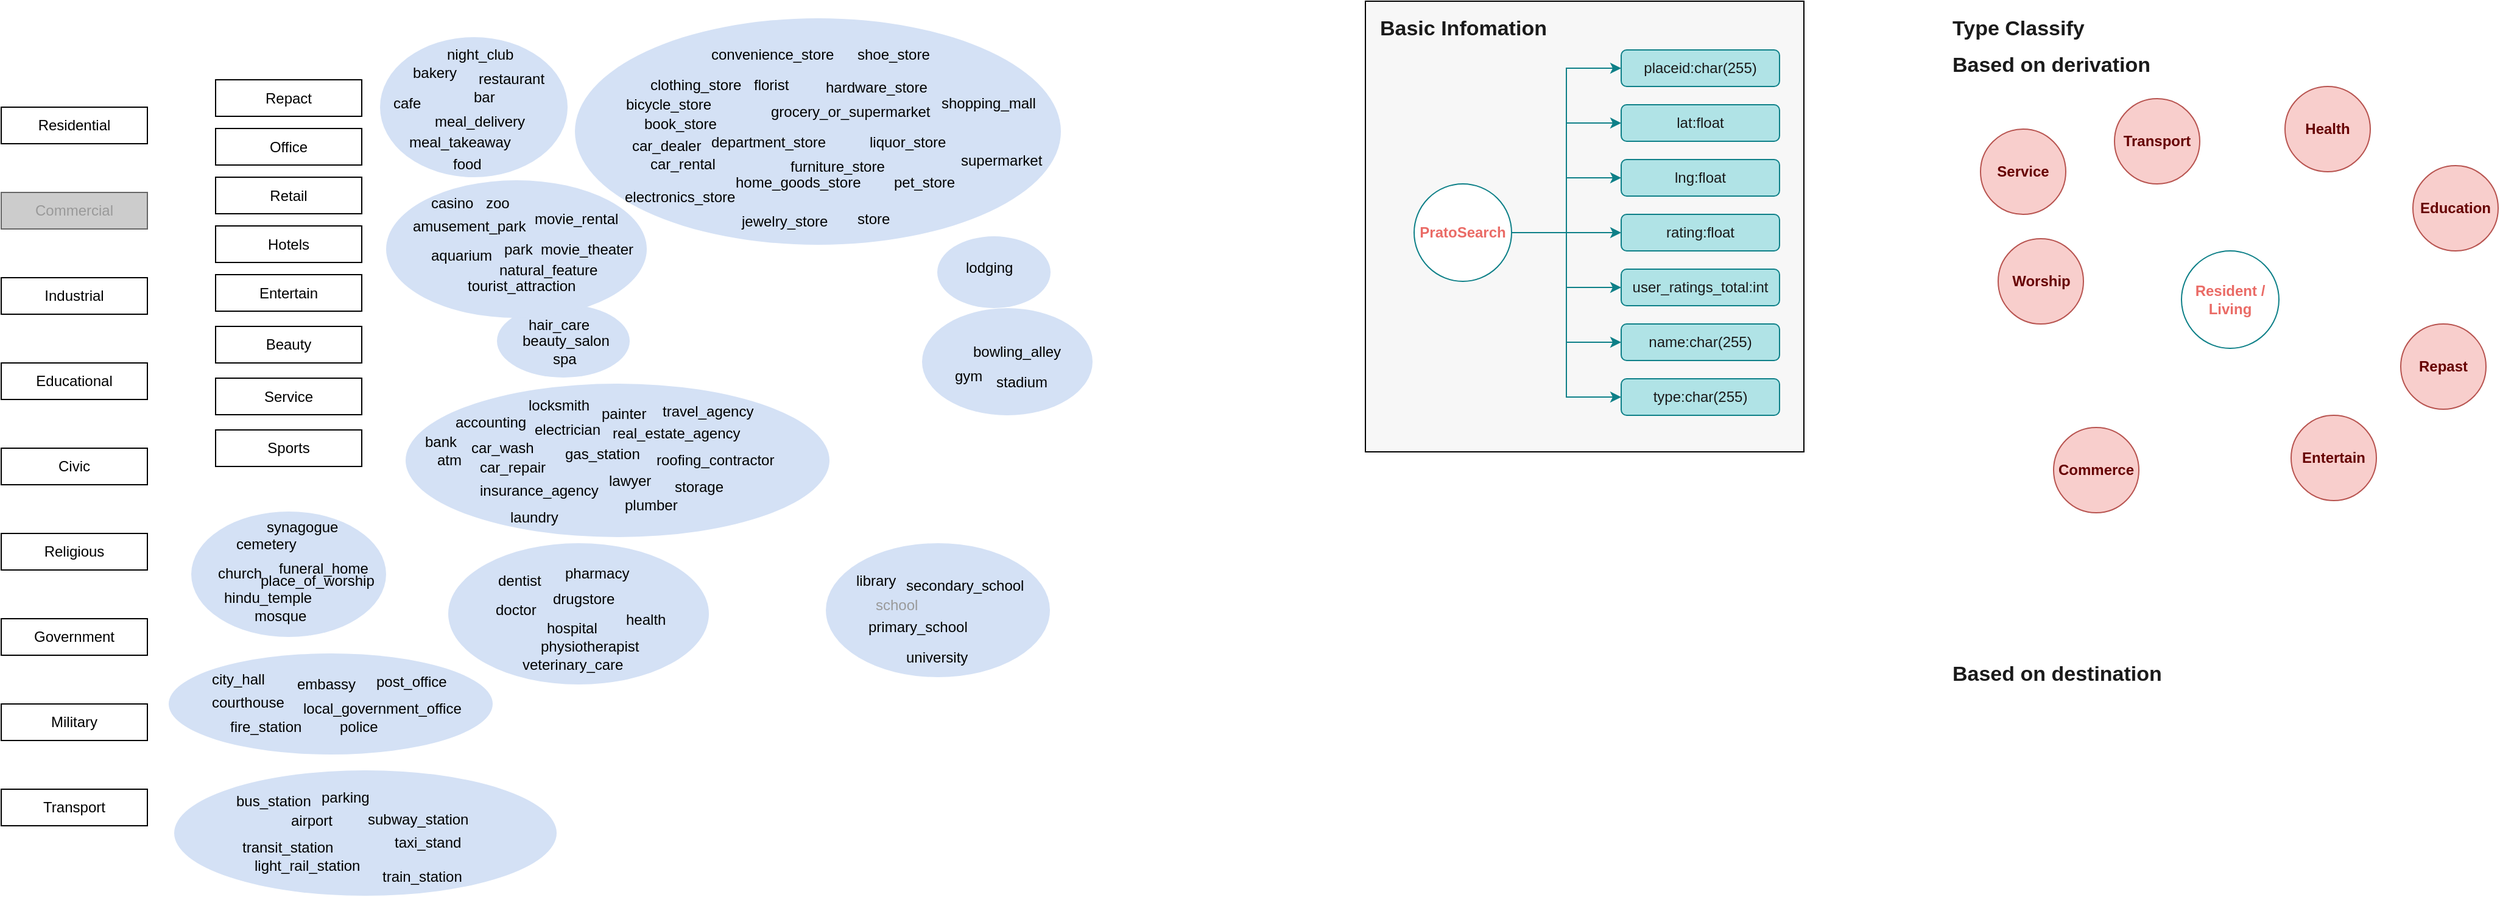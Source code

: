 <mxfile version="12.2.8" type="github" pages="1">
  <diagram id="6a731a19-8d31-9384-78a2-239565b7b9f0" name="Page-1">
    <mxGraphModel dx="3516" dy="1165" grid="1" gridSize="10" guides="1" tooltips="1" connect="1" arrows="1" fold="1" page="1" pageScale="1" pageWidth="1169" pageHeight="827" background="#ffffff" math="0" shadow="0">
      <root>
        <mxCell id="0"/>
        <mxCell id="1" parent="0"/>
        <mxCell id="wet6F0pMuHpz1zGbCpwc-132" value="" style="ellipse;whiteSpace=wrap;html=1;fillColor=#D4E1F5;strokeColor=none;" vertex="1" parent="1">
          <mxGeometry x="-413" y="465" width="184" height="110" as="geometry"/>
        </mxCell>
        <mxCell id="wet6F0pMuHpz1zGbCpwc-131" value="" style="ellipse;whiteSpace=wrap;html=1;fillColor=#D4E1F5;strokeColor=none;" vertex="1" parent="1">
          <mxGeometry x="-321.5" y="213" width="93" height="59" as="geometry"/>
        </mxCell>
        <mxCell id="wet6F0pMuHpz1zGbCpwc-88" value="" style="ellipse;whiteSpace=wrap;html=1;fillColor=#D4E1F5;strokeColor=none;" vertex="1" parent="1">
          <mxGeometry x="-952.5" y="555.5" width="266" height="83" as="geometry"/>
        </mxCell>
        <mxCell id="wet6F0pMuHpz1zGbCpwc-63" value="" style="ellipse;whiteSpace=wrap;html=1;fillColor=#D4E1F5;strokeColor=none;" vertex="1" parent="1">
          <mxGeometry x="-723" y="465" width="214" height="116" as="geometry"/>
        </mxCell>
        <mxCell id="wet6F0pMuHpz1zGbCpwc-25" value="" style="ellipse;whiteSpace=wrap;html=1;fillColor=#D4E1F5;strokeColor=none;" vertex="1" parent="1">
          <mxGeometry x="-948" y="651.5" width="314" height="103" as="geometry"/>
        </mxCell>
        <mxCell id="wet6F0pMuHpz1zGbCpwc-15" value="" style="ellipse;whiteSpace=wrap;html=1;fillColor=#D4E1F5;strokeColor=none;" vertex="1" parent="1">
          <mxGeometry x="-619" y="34" width="399" height="186" as="geometry"/>
        </mxCell>
        <mxCell id="wet6F0pMuHpz1zGbCpwc-13" value="" style="ellipse;whiteSpace=wrap;html=1;fillColor=#D4E1F5;strokeColor=none;" vertex="1" parent="1">
          <mxGeometry x="-683" y="269" width="109" height="60" as="geometry"/>
        </mxCell>
        <mxCell id="wet6F0pMuHpz1zGbCpwc-8" value="" style="ellipse;whiteSpace=wrap;html=1;fillColor=#D4E1F5;strokeColor=none;" vertex="1" parent="1">
          <mxGeometry x="-779" y="49.5" width="154" height="115" as="geometry"/>
        </mxCell>
        <mxCell id="eB562k1GmdhaOTUb2sXf-1637" value="" style="ellipse;whiteSpace=wrap;html=1;fillColor=#D4E1F5;strokeColor=none;" parent="1" vertex="1">
          <mxGeometry x="-758" y="334" width="348" height="126" as="geometry"/>
        </mxCell>
        <mxCell id="eB562k1GmdhaOTUb2sXf-1636" value="" style="ellipse;whiteSpace=wrap;html=1;fillColor=#D4E1F5;strokeColor=none;" parent="1" vertex="1">
          <mxGeometry x="-774" y="167" width="214" height="113" as="geometry"/>
        </mxCell>
        <mxCell id="eB562k1GmdhaOTUb2sXf-1583" value="" style="rounded=0;whiteSpace=wrap;html=1;labelBackgroundColor=#ffffff;fontSize=17;gradientColor=none;fillColor=#F7F7F7;strokeColor=#000000;" parent="1" vertex="1">
          <mxGeometry x="30" y="20" width="360" height="370" as="geometry"/>
        </mxCell>
        <mxCell id="eB562k1GmdhaOTUb2sXf-1556" style="edgeStyle=orthogonalEdgeStyle;rounded=0;orthogonalLoop=1;jettySize=auto;html=1;entryX=0;entryY=0.5;entryDx=0;entryDy=0;exitX=1;exitY=0.5;exitDx=0;exitDy=0;fillColor=#b0e3e6;strokeColor=#0e8088;" parent="1" source="eB562k1GmdhaOTUb2sXf-1542" target="eB562k1GmdhaOTUb2sXf-1548" edge="1">
          <mxGeometry relative="1" as="geometry"/>
        </mxCell>
        <mxCell id="eB562k1GmdhaOTUb2sXf-1557" style="edgeStyle=orthogonalEdgeStyle;rounded=0;orthogonalLoop=1;jettySize=auto;html=1;entryX=0;entryY=0.5;entryDx=0;entryDy=0;fillColor=#b0e3e6;strokeColor=#0e8088;" parent="1" source="eB562k1GmdhaOTUb2sXf-1542" target="eB562k1GmdhaOTUb2sXf-1549" edge="1">
          <mxGeometry relative="1" as="geometry"/>
        </mxCell>
        <mxCell id="eB562k1GmdhaOTUb2sXf-1558" style="edgeStyle=orthogonalEdgeStyle;rounded=0;orthogonalLoop=1;jettySize=auto;html=1;entryX=0;entryY=0.5;entryDx=0;entryDy=0;fillColor=#b0e3e6;strokeColor=#0e8088;" parent="1" source="eB562k1GmdhaOTUb2sXf-1542" target="eB562k1GmdhaOTUb2sXf-1550" edge="1">
          <mxGeometry relative="1" as="geometry"/>
        </mxCell>
        <mxCell id="eB562k1GmdhaOTUb2sXf-1559" style="edgeStyle=orthogonalEdgeStyle;rounded=0;orthogonalLoop=1;jettySize=auto;html=1;entryX=0;entryY=0.5;entryDx=0;entryDy=0;fillColor=#b0e3e6;strokeColor=#0e8088;" parent="1" source="eB562k1GmdhaOTUb2sXf-1542" target="eB562k1GmdhaOTUb2sXf-1551" edge="1">
          <mxGeometry relative="1" as="geometry"/>
        </mxCell>
        <mxCell id="eB562k1GmdhaOTUb2sXf-1560" style="edgeStyle=orthogonalEdgeStyle;rounded=0;orthogonalLoop=1;jettySize=auto;html=1;fillColor=#b0e3e6;strokeColor=#0e8088;" parent="1" source="eB562k1GmdhaOTUb2sXf-1542" target="eB562k1GmdhaOTUb2sXf-1552" edge="1">
          <mxGeometry relative="1" as="geometry"/>
        </mxCell>
        <mxCell id="eB562k1GmdhaOTUb2sXf-1561" style="edgeStyle=orthogonalEdgeStyle;rounded=0;orthogonalLoop=1;jettySize=auto;html=1;entryX=0;entryY=0.5;entryDx=0;entryDy=0;fillColor=#b0e3e6;strokeColor=#0e8088;" parent="1" source="eB562k1GmdhaOTUb2sXf-1542" target="eB562k1GmdhaOTUb2sXf-1554" edge="1">
          <mxGeometry relative="1" as="geometry"/>
        </mxCell>
        <mxCell id="eB562k1GmdhaOTUb2sXf-1562" style="edgeStyle=orthogonalEdgeStyle;rounded=0;orthogonalLoop=1;jettySize=auto;html=1;entryX=0;entryY=0.5;entryDx=0;entryDy=0;fillColor=#b0e3e6;strokeColor=#0e8088;" parent="1" source="eB562k1GmdhaOTUb2sXf-1542" target="eB562k1GmdhaOTUb2sXf-1555" edge="1">
          <mxGeometry relative="1" as="geometry"/>
        </mxCell>
        <mxCell id="eB562k1GmdhaOTUb2sXf-1542" value="PratoSearch" style="ellipse;whiteSpace=wrap;html=1;fillColor=#FFFFFF;strokeColor=#0e8088;labelBackgroundColor=none;fontColor=#EA6B66;strokeWidth=1;fontStyle=1" parent="1" vertex="1">
          <mxGeometry x="70" y="170" width="80" height="80" as="geometry"/>
        </mxCell>
        <mxCell id="eB562k1GmdhaOTUb2sXf-1548" value="placeid:char(255)" style="rounded=1;whiteSpace=wrap;html=1;fillColor=#b0e3e6;strokeColor=#0e8088;fontColor=#1A1A1A;" parent="1" vertex="1">
          <mxGeometry x="240" y="60" width="130" height="30" as="geometry"/>
        </mxCell>
        <mxCell id="eB562k1GmdhaOTUb2sXf-1549" value="lat:float" style="rounded=1;whiteSpace=wrap;html=1;fillColor=#b0e3e6;strokeColor=#0e8088;fontColor=#1A1A1A;" parent="1" vertex="1">
          <mxGeometry x="240" y="105" width="130" height="30" as="geometry"/>
        </mxCell>
        <mxCell id="eB562k1GmdhaOTUb2sXf-1550" value="lng:float" style="rounded=1;whiteSpace=wrap;html=1;fillColor=#b0e3e6;strokeColor=#0e8088;fontColor=#1A1A1A;" parent="1" vertex="1">
          <mxGeometry x="240" y="150" width="130" height="30" as="geometry"/>
        </mxCell>
        <mxCell id="eB562k1GmdhaOTUb2sXf-1551" value="rating:float" style="rounded=1;whiteSpace=wrap;html=1;fillColor=#b0e3e6;strokeColor=#0e8088;fontColor=#1A1A1A;" parent="1" vertex="1">
          <mxGeometry x="240" y="195" width="130" height="30" as="geometry"/>
        </mxCell>
        <mxCell id="eB562k1GmdhaOTUb2sXf-1552" value="user_ratings_total:int" style="rounded=1;whiteSpace=wrap;html=1;fillColor=#b0e3e6;strokeColor=#0e8088;fontColor=#1A1A1A;" parent="1" vertex="1">
          <mxGeometry x="240" y="240" width="130" height="30" as="geometry"/>
        </mxCell>
        <mxCell id="eB562k1GmdhaOTUb2sXf-1554" value="name:char(255)" style="rounded=1;whiteSpace=wrap;html=1;fillColor=#b0e3e6;strokeColor=#0e8088;fontColor=#1A1A1A;" parent="1" vertex="1">
          <mxGeometry x="240" y="285" width="130" height="30" as="geometry"/>
        </mxCell>
        <mxCell id="eB562k1GmdhaOTUb2sXf-1555" value="type:char(255)" style="rounded=1;whiteSpace=wrap;html=1;fillColor=#b0e3e6;strokeColor=#0e8088;fontColor=#1A1A1A;" parent="1" vertex="1">
          <mxGeometry x="240" y="330" width="130" height="30" as="geometry"/>
        </mxCell>
        <mxCell id="eB562k1GmdhaOTUb2sXf-1582" value="Basic Infomation" style="text;html=1;resizable=0;points=[];autosize=1;align=left;verticalAlign=top;spacingTop=-4;fontColor=#1A1A1A;fontStyle=1;fontSize=17;" parent="1" vertex="1">
          <mxGeometry x="40" y="30" width="100" height="20" as="geometry"/>
        </mxCell>
        <mxCell id="eB562k1GmdhaOTUb2sXf-1584" value="Type Classify" style="text;html=1;resizable=0;points=[];autosize=1;align=left;verticalAlign=top;spacingTop=-4;fontColor=#1A1A1A;fontStyle=1;fontSize=17;" parent="1" vertex="1">
          <mxGeometry x="510" y="30" width="120" height="20" as="geometry"/>
        </mxCell>
        <mxCell id="eB562k1GmdhaOTUb2sXf-1585" value="Based on&amp;nbsp;destination" style="text;html=1;resizable=0;points=[];autosize=1;align=left;verticalAlign=top;spacingTop=-4;fontColor=#1A1A1A;fontStyle=1;fontSize=17;" parent="1" vertex="1">
          <mxGeometry x="510" y="560" width="170" height="20" as="geometry"/>
        </mxCell>
        <mxCell id="eB562k1GmdhaOTUb2sXf-1586" value="Based on&amp;nbsp;derivation" style="text;html=1;resizable=0;points=[];autosize=1;align=left;verticalAlign=top;spacingTop=-4;fontColor=#1A1A1A;fontStyle=1;fontSize=17;" parent="1" vertex="1">
          <mxGeometry x="510" y="60" width="170" height="20" as="geometry"/>
        </mxCell>
        <mxCell id="eB562k1GmdhaOTUb2sXf-1587" value="Resident / Living" style="ellipse;whiteSpace=wrap;html=1;fillColor=#FFFFFF;strokeColor=#0e8088;labelBackgroundColor=none;fontColor=#EA6B66;strokeWidth=1;fontStyle=1" parent="1" vertex="1">
          <mxGeometry x="700" y="225" width="80" height="80" as="geometry"/>
        </mxCell>
        <mxCell id="eB562k1GmdhaOTUb2sXf-1593" value="Education" style="ellipse;whiteSpace=wrap;html=1;fillColor=#f8cecc;strokeColor=#b85450;labelBackgroundColor=none;strokeWidth=1;fontColor=#660000;fontStyle=1" parent="1" vertex="1">
          <mxGeometry x="890" y="155" width="70" height="70" as="geometry"/>
        </mxCell>
        <mxCell id="eB562k1GmdhaOTUb2sXf-1598" value="Health" style="ellipse;whiteSpace=wrap;html=1;fillColor=#f8cecc;strokeColor=#b85450;labelBackgroundColor=none;strokeWidth=1;fontColor=#660000;fontStyle=1" parent="1" vertex="1">
          <mxGeometry x="785" y="90" width="70" height="70" as="geometry"/>
        </mxCell>
        <mxCell id="eB562k1GmdhaOTUb2sXf-1599" value="Repast" style="ellipse;whiteSpace=wrap;html=1;fillColor=#f8cecc;strokeColor=#b85450;labelBackgroundColor=none;strokeWidth=1;fontColor=#660000;fontStyle=1" parent="1" vertex="1">
          <mxGeometry x="880" y="285" width="70" height="70" as="geometry"/>
        </mxCell>
        <mxCell id="eB562k1GmdhaOTUb2sXf-1600" value="Entertain" style="ellipse;whiteSpace=wrap;html=1;fillColor=#f8cecc;strokeColor=#b85450;labelBackgroundColor=none;strokeWidth=1;fontColor=#660000;fontStyle=1" parent="1" vertex="1">
          <mxGeometry x="790" y="360" width="70" height="70" as="geometry"/>
        </mxCell>
        <mxCell id="eB562k1GmdhaOTUb2sXf-1602" value="Commerce" style="ellipse;whiteSpace=wrap;html=1;fillColor=#f8cecc;strokeColor=#b85450;labelBackgroundColor=none;strokeWidth=1;fontColor=#660000;fontStyle=1" parent="1" vertex="1">
          <mxGeometry x="595" y="370" width="70" height="70" as="geometry"/>
        </mxCell>
        <mxCell id="eB562k1GmdhaOTUb2sXf-1603" value="Service" style="ellipse;whiteSpace=wrap;html=1;fillColor=#f8cecc;strokeColor=#b85450;labelBackgroundColor=none;strokeWidth=1;fontColor=#660000;fontStyle=1" parent="1" vertex="1">
          <mxGeometry x="535" y="125" width="70" height="70" as="geometry"/>
        </mxCell>
        <mxCell id="eB562k1GmdhaOTUb2sXf-1604" value="Worship" style="ellipse;whiteSpace=wrap;html=1;fillColor=#f8cecc;strokeColor=#b85450;labelBackgroundColor=none;strokeWidth=1;fontColor=#660000;fontStyle=1" parent="1" vertex="1">
          <mxGeometry x="549.5" y="215" width="70" height="70" as="geometry"/>
        </mxCell>
        <mxCell id="eB562k1GmdhaOTUb2sXf-1605" value="Transport" style="ellipse;whiteSpace=wrap;html=1;fillColor=#f8cecc;strokeColor=#b85450;labelBackgroundColor=none;strokeWidth=1;fontColor=#660000;fontStyle=1" parent="1" vertex="1">
          <mxGeometry x="645" y="100" width="70" height="70" as="geometry"/>
        </mxCell>
        <mxCell id="eB562k1GmdhaOTUb2sXf-1606" value="Residential" style="rounded=0;whiteSpace=wrap;html=1;" parent="1" vertex="1">
          <mxGeometry x="-1090" y="107" width="120" height="30" as="geometry"/>
        </mxCell>
        <mxCell id="eB562k1GmdhaOTUb2sXf-1607" value="Commercial" style="rounded=0;whiteSpace=wrap;html=1;fillColor=#CCCCCC;strokeColor=#666666;fontColor=#999999;" parent="1" vertex="1">
          <mxGeometry x="-1090" y="177" width="120" height="30" as="geometry"/>
        </mxCell>
        <mxCell id="eB562k1GmdhaOTUb2sXf-1609" value="Industrial" style="rounded=0;whiteSpace=wrap;html=1;" parent="1" vertex="1">
          <mxGeometry x="-1090" y="247" width="120" height="30" as="geometry"/>
        </mxCell>
        <mxCell id="eB562k1GmdhaOTUb2sXf-1611" value="Educational" style="rounded=0;whiteSpace=wrap;html=1;" parent="1" vertex="1">
          <mxGeometry x="-1090" y="317" width="120" height="30" as="geometry"/>
        </mxCell>
        <mxCell id="eB562k1GmdhaOTUb2sXf-1612" value="Civic" style="rounded=0;whiteSpace=wrap;html=1;" parent="1" vertex="1">
          <mxGeometry x="-1090" y="387" width="120" height="30" as="geometry"/>
        </mxCell>
        <mxCell id="eB562k1GmdhaOTUb2sXf-1613" value="&lt;div&gt;Religious&lt;/div&gt;" style="rounded=0;whiteSpace=wrap;html=1;" parent="1" vertex="1">
          <mxGeometry x="-1090" y="457" width="120" height="30" as="geometry"/>
        </mxCell>
        <mxCell id="eB562k1GmdhaOTUb2sXf-1614" value="&lt;div&gt;Government&lt;/div&gt;" style="rounded=0;whiteSpace=wrap;html=1;" parent="1" vertex="1">
          <mxGeometry x="-1090" y="527" width="120" height="30" as="geometry"/>
        </mxCell>
        <mxCell id="eB562k1GmdhaOTUb2sXf-1615" value="&lt;div&gt;Military&lt;/div&gt;" style="rounded=0;whiteSpace=wrap;html=1;" parent="1" vertex="1">
          <mxGeometry x="-1090" y="597" width="120" height="30" as="geometry"/>
        </mxCell>
        <mxCell id="eB562k1GmdhaOTUb2sXf-1617" value="&lt;div&gt;Transport&lt;/div&gt;" style="rounded=0;whiteSpace=wrap;html=1;" parent="1" vertex="1">
          <mxGeometry x="-1090" y="667" width="120" height="30" as="geometry"/>
        </mxCell>
        <mxCell id="eB562k1GmdhaOTUb2sXf-1619" value="Office" style="rounded=0;whiteSpace=wrap;html=1;" parent="1" vertex="1">
          <mxGeometry x="-914" y="124.5" width="120" height="30" as="geometry"/>
        </mxCell>
        <mxCell id="eB562k1GmdhaOTUb2sXf-1621" value="Retail" style="rounded=0;whiteSpace=wrap;html=1;" parent="1" vertex="1">
          <mxGeometry x="-914" y="164.5" width="120" height="30" as="geometry"/>
        </mxCell>
        <mxCell id="eB562k1GmdhaOTUb2sXf-1622" value="Hotels" style="rounded=0;whiteSpace=wrap;html=1;" parent="1" vertex="1">
          <mxGeometry x="-914" y="204.5" width="120" height="30" as="geometry"/>
        </mxCell>
        <mxCell id="eB562k1GmdhaOTUb2sXf-1624" value="Entertain" style="rounded=0;whiteSpace=wrap;html=1;" parent="1" vertex="1">
          <mxGeometry x="-914" y="244.5" width="120" height="30" as="geometry"/>
        </mxCell>
        <mxCell id="eB562k1GmdhaOTUb2sXf-1625" value="Service" style="rounded=0;whiteSpace=wrap;html=1;" parent="1" vertex="1">
          <mxGeometry x="-914" y="329.5" width="120" height="30" as="geometry"/>
        </mxCell>
        <mxCell id="eB562k1GmdhaOTUb2sXf-1632" value="accounting" style="text;html=1;resizable=0;points=[];autosize=1;align=left;verticalAlign=top;spacingTop=-4;" parent="1" vertex="1">
          <mxGeometry x="-719" y="355.5" width="70" height="20" as="geometry"/>
        </mxCell>
        <mxCell id="eB562k1GmdhaOTUb2sXf-1633" value="airport" style="text;html=1;resizable=0;points=[];autosize=1;align=left;verticalAlign=top;spacingTop=-4;" parent="1" vertex="1">
          <mxGeometry x="-854" y="683" width="50" height="20" as="geometry"/>
        </mxCell>
        <mxCell id="eB562k1GmdhaOTUb2sXf-1634" value="amusement_park" style="text;html=1;resizable=0;points=[];autosize=1;align=left;verticalAlign=top;spacingTop=-4;" parent="1" vertex="1">
          <mxGeometry x="-754" y="194.5" width="110" height="20" as="geometry"/>
        </mxCell>
        <mxCell id="wet6F0pMuHpz1zGbCpwc-1" value="aquarium" style="text;html=1;" vertex="1" parent="1">
          <mxGeometry x="-739" y="214.5" width="80" height="30" as="geometry"/>
        </mxCell>
        <mxCell id="wet6F0pMuHpz1zGbCpwc-3" value="Repact" style="rounded=0;whiteSpace=wrap;html=1;" vertex="1" parent="1">
          <mxGeometry x="-914" y="84.5" width="120" height="30" as="geometry"/>
        </mxCell>
        <mxCell id="wet6F0pMuHpz1zGbCpwc-4" value="bank" style="text;html=1;" vertex="1" parent="1">
          <mxGeometry x="-744" y="368" width="50" height="30" as="geometry"/>
        </mxCell>
        <mxCell id="wet6F0pMuHpz1zGbCpwc-5" value="bakery" style="text;html=1;" vertex="1" parent="1">
          <mxGeometry x="-754" y="64.5" width="60" height="30" as="geometry"/>
        </mxCell>
        <mxCell id="wet6F0pMuHpz1zGbCpwc-6" value="atm" style="text;html=1;" vertex="1" parent="1">
          <mxGeometry x="-734" y="383" width="50" height="30" as="geometry"/>
        </mxCell>
        <mxCell id="wet6F0pMuHpz1zGbCpwc-7" value="bar" style="text;html=1;" vertex="1" parent="1">
          <mxGeometry x="-704" y="84.5" width="40" height="30" as="geometry"/>
        </mxCell>
        <mxCell id="wet6F0pMuHpz1zGbCpwc-12" value="Beauty" style="rounded=0;whiteSpace=wrap;html=1;" vertex="1" parent="1">
          <mxGeometry x="-914" y="287" width="120" height="30" as="geometry"/>
        </mxCell>
        <mxCell id="wet6F0pMuHpz1zGbCpwc-14" value="beauty_salon" style="text;html=1;resizable=0;points=[];autosize=1;align=left;verticalAlign=top;spacingTop=-4;fontColor=#000000;" vertex="1" parent="1">
          <mxGeometry x="-664" y="289" width="90" height="20" as="geometry"/>
        </mxCell>
        <mxCell id="wet6F0pMuHpz1zGbCpwc-17" value="bicycle_store" style="text;html=1;resizable=0;points=[];autosize=1;align=left;verticalAlign=top;spacingTop=-4;fontColor=#000000;" vertex="1" parent="1">
          <mxGeometry x="-579" y="94.5" width="90" height="20" as="geometry"/>
        </mxCell>
        <mxCell id="wet6F0pMuHpz1zGbCpwc-19" value="Sports" style="rounded=0;whiteSpace=wrap;html=1;" vertex="1" parent="1">
          <mxGeometry x="-914" y="372" width="120" height="30" as="geometry"/>
        </mxCell>
        <mxCell id="wet6F0pMuHpz1zGbCpwc-20" value="" style="ellipse;whiteSpace=wrap;html=1;fillColor=#D4E1F5;strokeColor=none;" vertex="1" parent="1">
          <mxGeometry x="-334" y="272" width="140" height="88" as="geometry"/>
        </mxCell>
        <mxCell id="wet6F0pMuHpz1zGbCpwc-21" value="bowling_alley" style="text;html=1;fontColor=#000000;" vertex="1" parent="1">
          <mxGeometry x="-294" y="293.5" width="100" height="30" as="geometry"/>
        </mxCell>
        <mxCell id="wet6F0pMuHpz1zGbCpwc-22" value="book_store" style="text;html=1;fontColor=#000000;" vertex="1" parent="1">
          <mxGeometry x="-564" y="107" width="80" height="30" as="geometry"/>
        </mxCell>
        <mxCell id="wet6F0pMuHpz1zGbCpwc-24" value="bus_station" style="text;html=1;fontColor=#000000;" vertex="1" parent="1">
          <mxGeometry x="-899" y="663" width="90" height="30" as="geometry"/>
        </mxCell>
        <mxCell id="wet6F0pMuHpz1zGbCpwc-26" value="cafe" style="text;html=1;fontColor=#000000;" vertex="1" parent="1">
          <mxGeometry x="-770" y="90" width="50" height="30" as="geometry"/>
        </mxCell>
        <mxCell id="wet6F0pMuHpz1zGbCpwc-28" value="transit_station" style="text;html=1;fontColor=#000000;" vertex="1" parent="1">
          <mxGeometry x="-894" y="700.5" width="100" height="30" as="geometry"/>
        </mxCell>
        <mxCell id="wet6F0pMuHpz1zGbCpwc-29" value="car_dealer" style="text;html=1;fontColor=#000000;" vertex="1" parent="1">
          <mxGeometry x="-574" y="124.5" width="80" height="30" as="geometry"/>
        </mxCell>
        <mxCell id="wet6F0pMuHpz1zGbCpwc-31" value="car_repair" style="text;html=1;resizable=0;points=[];autosize=1;align=left;verticalAlign=top;spacingTop=-4;fontColor=#000000;" vertex="1" parent="1">
          <mxGeometry x="-699" y="393" width="70" height="20" as="geometry"/>
        </mxCell>
        <mxCell id="wet6F0pMuHpz1zGbCpwc-32" value="car_wash" style="text;html=1;resizable=0;points=[];autosize=1;align=left;verticalAlign=top;spacingTop=-4;fontColor=#000000;" vertex="1" parent="1">
          <mxGeometry x="-706.5" y="376.5" width="70" height="20" as="geometry"/>
        </mxCell>
        <mxCell id="wet6F0pMuHpz1zGbCpwc-33" value="car_rental" style="text;html=1;fontColor=#000000;" vertex="1" parent="1">
          <mxGeometry x="-559" y="139.5" width="80" height="30" as="geometry"/>
        </mxCell>
        <mxCell id="wet6F0pMuHpz1zGbCpwc-34" value="casino" style="text;html=1;fontColor=#000000;" vertex="1" parent="1">
          <mxGeometry x="-739" y="172" width="60" height="30" as="geometry"/>
        </mxCell>
        <mxCell id="wet6F0pMuHpz1zGbCpwc-35" value="" style="ellipse;whiteSpace=wrap;html=1;fillColor=#D4E1F5;strokeColor=none;" vertex="1" parent="1">
          <mxGeometry x="-934" y="439" width="160" height="103" as="geometry"/>
        </mxCell>
        <mxCell id="wet6F0pMuHpz1zGbCpwc-37" value="cemetery" style="text;html=1;fontColor=#000000;" vertex="1" parent="1">
          <mxGeometry x="-899" y="452" width="70" height="30" as="geometry"/>
        </mxCell>
        <mxCell id="wet6F0pMuHpz1zGbCpwc-38" value="church" style="text;html=1;fontColor=#000000;" vertex="1" parent="1">
          <mxGeometry x="-914" y="475.5" width="60" height="30" as="geometry"/>
        </mxCell>
        <mxCell id="wet6F0pMuHpz1zGbCpwc-39" value="city_hall" style="text;html=1;fontColor=#000000;" vertex="1" parent="1">
          <mxGeometry x="-919" y="562.5" width="70" height="30" as="geometry"/>
        </mxCell>
        <mxCell id="wet6F0pMuHpz1zGbCpwc-40" value="clothing_store" style="text;html=1;fontColor=#000000;" vertex="1" parent="1">
          <mxGeometry x="-559" y="74.5" width="100" height="30" as="geometry"/>
        </mxCell>
        <mxCell id="wet6F0pMuHpz1zGbCpwc-41" value="convenience_store" style="text;html=1;fontColor=#000000;" vertex="1" parent="1">
          <mxGeometry x="-509" y="50" width="130" height="30" as="geometry"/>
        </mxCell>
        <mxCell id="wet6F0pMuHpz1zGbCpwc-42" value="courthouse" style="text;html=1;fontColor=#000000;" vertex="1" parent="1">
          <mxGeometry x="-919" y="582" width="80" height="30" as="geometry"/>
        </mxCell>
        <mxCell id="wet6F0pMuHpz1zGbCpwc-44" value="dentist" style="text;html=1;resizable=0;points=[];autosize=1;align=left;verticalAlign=top;spacingTop=-4;fontColor=#000000;" vertex="1" parent="1">
          <mxGeometry x="-684" y="485.5" width="50" height="20" as="geometry"/>
        </mxCell>
        <mxCell id="wet6F0pMuHpz1zGbCpwc-45" value="department_store" style="text;html=1;fontColor=#000000;" vertex="1" parent="1">
          <mxGeometry x="-509" y="122" width="120" height="30" as="geometry"/>
        </mxCell>
        <mxCell id="wet6F0pMuHpz1zGbCpwc-46" value="doctor" style="text;html=1;fontColor=#000000;" vertex="1" parent="1">
          <mxGeometry x="-686.5" y="505.5" width="60" height="30" as="geometry"/>
        </mxCell>
        <mxCell id="wet6F0pMuHpz1zGbCpwc-47" value="drugstore" style="text;html=1;fontColor=#000000;" vertex="1" parent="1">
          <mxGeometry x="-639" y="497" width="80" height="30" as="geometry"/>
        </mxCell>
        <mxCell id="wet6F0pMuHpz1zGbCpwc-48" value="electrician" style="text;html=1;fontColor=#000000;" vertex="1" parent="1">
          <mxGeometry x="-654" y="358" width="80" height="30" as="geometry"/>
        </mxCell>
        <mxCell id="wet6F0pMuHpz1zGbCpwc-49" value="electronics_store" style="text;html=1;fontColor=#000000;" vertex="1" parent="1">
          <mxGeometry x="-580" y="167" width="120" height="30" as="geometry"/>
        </mxCell>
        <mxCell id="wet6F0pMuHpz1zGbCpwc-50" value="embassy" style="text;html=1;fontColor=#000000;" vertex="1" parent="1">
          <mxGeometry x="-849" y="567" width="70" height="30" as="geometry"/>
        </mxCell>
        <mxCell id="wet6F0pMuHpz1zGbCpwc-51" value="fire_station" style="text;html=1;fontColor=#000000;" vertex="1" parent="1">
          <mxGeometry x="-904" y="602" width="80" height="30" as="geometry"/>
        </mxCell>
        <mxCell id="wet6F0pMuHpz1zGbCpwc-52" value="florist" style="text;html=1;fontColor=#000000;" vertex="1" parent="1">
          <mxGeometry x="-474" y="74.5" width="50" height="30" as="geometry"/>
        </mxCell>
        <mxCell id="wet6F0pMuHpz1zGbCpwc-53" value="funeral_home" style="text;html=1;fontColor=#000000;" vertex="1" parent="1">
          <mxGeometry x="-864" y="472" width="100" height="30" as="geometry"/>
        </mxCell>
        <mxCell id="wet6F0pMuHpz1zGbCpwc-54" value="furniture_store" style="text;html=1;fontColor=#000000;" vertex="1" parent="1">
          <mxGeometry x="-444" y="142" width="100" height="30" as="geometry"/>
        </mxCell>
        <mxCell id="wet6F0pMuHpz1zGbCpwc-55" value="gas_station" style="text;html=1;fontColor=#000000;" vertex="1" parent="1">
          <mxGeometry x="-629.5" y="378" width="90" height="30" as="geometry"/>
        </mxCell>
        <mxCell id="wet6F0pMuHpz1zGbCpwc-56" value="grocery_or_supermarket" style="text;html=1;fontColor=#000000;" vertex="1" parent="1">
          <mxGeometry x="-460" y="96.5" width="160" height="30" as="geometry"/>
        </mxCell>
        <mxCell id="wet6F0pMuHpz1zGbCpwc-57" value="gym" style="text;html=1;fontColor=#000000;" vertex="1" parent="1">
          <mxGeometry x="-309" y="314" width="50" height="30" as="geometry"/>
        </mxCell>
        <mxCell id="wet6F0pMuHpz1zGbCpwc-58" value="hair_care" style="text;html=1;fontColor=#000000;" vertex="1" parent="1">
          <mxGeometry x="-659" y="272" width="80" height="30" as="geometry"/>
        </mxCell>
        <mxCell id="wet6F0pMuHpz1zGbCpwc-59" value="hardware_store" style="text;html=1;fontColor=#000000;" vertex="1" parent="1">
          <mxGeometry x="-415" y="77" width="110" height="30" as="geometry"/>
        </mxCell>
        <mxCell id="wet6F0pMuHpz1zGbCpwc-60" value="hindu_temple" style="text;html=1;fontColor=#000000;" vertex="1" parent="1">
          <mxGeometry x="-909" y="495.5" width="100" height="30" as="geometry"/>
        </mxCell>
        <mxCell id="wet6F0pMuHpz1zGbCpwc-61" value="home_goods_store" style="text;html=1;fontColor=#000000;" vertex="1" parent="1">
          <mxGeometry x="-489" y="155" width="130" height="30" as="geometry"/>
        </mxCell>
        <mxCell id="wet6F0pMuHpz1zGbCpwc-62" value="hospital" style="text;html=1;fontColor=#000000;" vertex="1" parent="1">
          <mxGeometry x="-644" y="520.5" width="70" height="30" as="geometry"/>
        </mxCell>
        <mxCell id="wet6F0pMuHpz1zGbCpwc-64" value="insurance_agency" style="text;html=1;fontColor=#000000;" vertex="1" parent="1">
          <mxGeometry x="-699" y="408" width="120" height="30" as="geometry"/>
        </mxCell>
        <mxCell id="wet6F0pMuHpz1zGbCpwc-65" value="jewelry_store" style="text;html=1;fontColor=#000000;" vertex="1" parent="1">
          <mxGeometry x="-484" y="187" width="100" height="30" as="geometry"/>
        </mxCell>
        <mxCell id="wet6F0pMuHpz1zGbCpwc-66" value="laundry" style="text;html=1;fontColor=#000000;" vertex="1" parent="1">
          <mxGeometry x="-674" y="430" width="60" height="30" as="geometry"/>
        </mxCell>
        <mxCell id="wet6F0pMuHpz1zGbCpwc-67" value="lawyer" style="text;html=1;fontColor=#000000;" vertex="1" parent="1">
          <mxGeometry x="-593.5" y="400" width="60" height="30" as="geometry"/>
        </mxCell>
        <mxCell id="wet6F0pMuHpz1zGbCpwc-68" value="library" style="text;html=1;fontColor=#000000;" vertex="1" parent="1">
          <mxGeometry x="-390" y="482" width="60" height="30" as="geometry"/>
        </mxCell>
        <mxCell id="wet6F0pMuHpz1zGbCpwc-69" value="light_rail_station" style="text;html=1;fontColor=#000000;" vertex="1" parent="1">
          <mxGeometry x="-884" y="715.5" width="110" height="30" as="geometry"/>
        </mxCell>
        <mxCell id="wet6F0pMuHpz1zGbCpwc-70" value="liquor_store" style="text;html=1;fontColor=#000000;" vertex="1" parent="1">
          <mxGeometry x="-379" y="122" width="90" height="30" as="geometry"/>
        </mxCell>
        <mxCell id="wet6F0pMuHpz1zGbCpwc-71" value="local_government_office" style="text;html=1;fontColor=#000000;" vertex="1" parent="1">
          <mxGeometry x="-844" y="587" width="160" height="30" as="geometry"/>
        </mxCell>
        <mxCell id="wet6F0pMuHpz1zGbCpwc-72" value="locksmith" style="text;html=1;fontColor=#000000;" vertex="1" parent="1">
          <mxGeometry x="-659" y="338" width="80" height="30" as="geometry"/>
        </mxCell>
        <mxCell id="wet6F0pMuHpz1zGbCpwc-74" value="lodging" style="text;html=1;fontColor=#000000;" vertex="1" parent="1">
          <mxGeometry x="-300" y="225" width="60" height="30" as="geometry"/>
        </mxCell>
        <mxCell id="wet6F0pMuHpz1zGbCpwc-76" value="meal_delivery" style="text;html=1;fontColor=#000000;" vertex="1" parent="1">
          <mxGeometry x="-736.5" y="104.5" width="100" height="30" as="geometry"/>
        </mxCell>
        <mxCell id="wet6F0pMuHpz1zGbCpwc-77" value="meal_takeaway" style="text;html=1;fontColor=#000000;" vertex="1" parent="1">
          <mxGeometry x="-757" y="122" width="110" height="30" as="geometry"/>
        </mxCell>
        <mxCell id="wet6F0pMuHpz1zGbCpwc-78" value="mosque" style="text;html=1;fontColor=#000000;" vertex="1" parent="1">
          <mxGeometry x="-884" y="510.5" width="70" height="30" as="geometry"/>
        </mxCell>
        <mxCell id="wet6F0pMuHpz1zGbCpwc-79" value="night_club" style="text;html=1;fontColor=#000000;" vertex="1" parent="1">
          <mxGeometry x="-726.5" y="49.5" width="80" height="30" as="geometry"/>
        </mxCell>
        <mxCell id="wet6F0pMuHpz1zGbCpwc-81" value="painter" style="text;html=1;fontColor=#000000;" vertex="1" parent="1">
          <mxGeometry x="-599" y="345" width="60" height="30" as="geometry"/>
        </mxCell>
        <mxCell id="wet6F0pMuHpz1zGbCpwc-83" value="park" style="text;html=1;fontColor=#000000;" vertex="1" parent="1">
          <mxGeometry x="-679.5" y="210" width="50" height="30" as="geometry"/>
        </mxCell>
        <mxCell id="wet6F0pMuHpz1zGbCpwc-84" value="parking" style="text;html=1;fontColor=#000000;" vertex="1" parent="1">
          <mxGeometry x="-829" y="660" width="60" height="30" as="geometry"/>
        </mxCell>
        <mxCell id="wet6F0pMuHpz1zGbCpwc-85" value="pet_store" style="text;html=1;fontColor=#000000;" vertex="1" parent="1">
          <mxGeometry x="-359" y="154.5" width="80" height="30" as="geometry"/>
        </mxCell>
        <mxCell id="wet6F0pMuHpz1zGbCpwc-86" value="pharmacy" style="text;html=1;fontColor=#000000;" vertex="1" parent="1">
          <mxGeometry x="-629.5" y="475.5" width="80" height="30" as="geometry"/>
        </mxCell>
        <mxCell id="wet6F0pMuHpz1zGbCpwc-87" value="physiotherapist" style="text;html=1;fontColor=#000000;" vertex="1" parent="1">
          <mxGeometry x="-649.5" y="535.5" width="110" height="30" as="geometry"/>
        </mxCell>
        <mxCell id="wet6F0pMuHpz1zGbCpwc-89" value="plumber" style="text;html=1;fontColor=#000000;" vertex="1" parent="1">
          <mxGeometry x="-580" y="419.5" width="70" height="30" as="geometry"/>
        </mxCell>
        <mxCell id="wet6F0pMuHpz1zGbCpwc-90" value="police" style="text;html=1;fontColor=#000000;" vertex="1" parent="1">
          <mxGeometry x="-814" y="602" width="60" height="30" as="geometry"/>
        </mxCell>
        <mxCell id="wet6F0pMuHpz1zGbCpwc-92" value="primary_school" style="text;html=1;fontColor=#000000;" vertex="1" parent="1">
          <mxGeometry x="-380" y="520" width="110" height="30" as="geometry"/>
        </mxCell>
        <mxCell id="wet6F0pMuHpz1zGbCpwc-93" value="movie_theater" style="text;html=1;fontColor=#000000;" vertex="1" parent="1">
          <mxGeometry x="-649" y="210" width="100" height="30" as="geometry"/>
        </mxCell>
        <mxCell id="wet6F0pMuHpz1zGbCpwc-94" value="movie_rental" style="text;html=1;fontColor=#000000;" vertex="1" parent="1">
          <mxGeometry x="-654.5" y="185" width="90" height="30" as="geometry"/>
        </mxCell>
        <mxCell id="wet6F0pMuHpz1zGbCpwc-96" value="real_estate_agency" style="text;html=1;fontColor=#000000;" vertex="1" parent="1">
          <mxGeometry x="-590" y="360.5" width="130" height="30" as="geometry"/>
        </mxCell>
        <mxCell id="wet6F0pMuHpz1zGbCpwc-97" value="post_office" style="text;html=1;fontColor=#000000;" vertex="1" parent="1">
          <mxGeometry x="-784.5" y="565" width="80" height="30" as="geometry"/>
        </mxCell>
        <mxCell id="wet6F0pMuHpz1zGbCpwc-99" value="restaurant" style="text;html=1;fontColor=#000000;" vertex="1" parent="1">
          <mxGeometry x="-700" y="70" width="80" height="30" as="geometry"/>
        </mxCell>
        <mxCell id="wet6F0pMuHpz1zGbCpwc-103" value="roofing_contractor" style="text;html=1;fontColor=#000000;" vertex="1" parent="1">
          <mxGeometry x="-554" y="382.5" width="120" height="30" as="geometry"/>
        </mxCell>
        <mxCell id="wet6F0pMuHpz1zGbCpwc-106" value="school" style="text;html=1;fontColor=#999999;" vertex="1" parent="1">
          <mxGeometry x="-374" y="502" width="60" height="30" as="geometry"/>
        </mxCell>
        <mxCell id="wet6F0pMuHpz1zGbCpwc-107" value="secondary_school" style="text;html=1;fontColor=#000000;" vertex="1" parent="1">
          <mxGeometry x="-349" y="485.5" width="120" height="30" as="geometry"/>
        </mxCell>
        <mxCell id="wet6F0pMuHpz1zGbCpwc-108" value="shoe_store" style="text;html=1;fontColor=#000000;" vertex="1" parent="1">
          <mxGeometry x="-389" y="49.5" width="80" height="30" as="geometry"/>
        </mxCell>
        <mxCell id="wet6F0pMuHpz1zGbCpwc-109" value="shopping_mall" style="text;html=1;fontColor=#000000;" vertex="1" parent="1">
          <mxGeometry x="-320" y="90" width="100" height="30" as="geometry"/>
        </mxCell>
        <mxCell id="wet6F0pMuHpz1zGbCpwc-110" value="spa" style="text;html=1;fontColor=#000000;" vertex="1" parent="1">
          <mxGeometry x="-639" y="300" width="40" height="30" as="geometry"/>
        </mxCell>
        <mxCell id="wet6F0pMuHpz1zGbCpwc-111" value="stadium" style="text;html=1;fontColor=#000000;" vertex="1" parent="1">
          <mxGeometry x="-275" y="319" width="70" height="30" as="geometry"/>
        </mxCell>
        <mxCell id="wet6F0pMuHpz1zGbCpwc-113" value="storage" style="text;html=1;fontColor=#000000;" vertex="1" parent="1">
          <mxGeometry x="-539.5" y="405" width="70" height="30" as="geometry"/>
        </mxCell>
        <mxCell id="wet6F0pMuHpz1zGbCpwc-114" value="store" style="text;html=1;fontColor=#000000;" vertex="1" parent="1">
          <mxGeometry x="-389" y="185" width="50" height="30" as="geometry"/>
        </mxCell>
        <mxCell id="wet6F0pMuHpz1zGbCpwc-115" value="subway_station" style="text;html=1;fontColor=#000000;" vertex="1" parent="1">
          <mxGeometry x="-791" y="678" width="110" height="30" as="geometry"/>
        </mxCell>
        <mxCell id="wet6F0pMuHpz1zGbCpwc-116" value="supermarket" style="text;html=1;fontColor=#000000;" vertex="1" parent="1">
          <mxGeometry x="-304" y="137" width="90" height="30" as="geometry"/>
        </mxCell>
        <mxCell id="wet6F0pMuHpz1zGbCpwc-117" value="synagogue" style="text;html=1;fontColor=#000000;" vertex="1" parent="1">
          <mxGeometry x="-874" y="438" width="80" height="30" as="geometry"/>
        </mxCell>
        <mxCell id="wet6F0pMuHpz1zGbCpwc-118" value="taxi_stand" style="text;html=1;fontColor=#000000;" vertex="1" parent="1">
          <mxGeometry x="-769" y="697" width="80" height="30" as="geometry"/>
        </mxCell>
        <mxCell id="wet6F0pMuHpz1zGbCpwc-119" value="tourist_attraction" style="text;html=1;fontColor=#000000;" vertex="1" parent="1">
          <mxGeometry x="-709" y="240" width="110" height="30" as="geometry"/>
        </mxCell>
        <mxCell id="wet6F0pMuHpz1zGbCpwc-120" value="train_station" style="text;html=1;fontColor=#000000;" vertex="1" parent="1">
          <mxGeometry x="-779" y="724.5" width="90" height="30" as="geometry"/>
        </mxCell>
        <mxCell id="wet6F0pMuHpz1zGbCpwc-121" value="travel_agency" style="text;html=1;fontColor=#000000;" vertex="1" parent="1">
          <mxGeometry x="-549" y="343" width="100" height="30" as="geometry"/>
        </mxCell>
        <mxCell id="wet6F0pMuHpz1zGbCpwc-122" value="university" style="text;html=1;fontColor=#000000;" vertex="1" parent="1">
          <mxGeometry x="-349" y="545" width="80" height="30" as="geometry"/>
        </mxCell>
        <mxCell id="wet6F0pMuHpz1zGbCpwc-123" value="veterinary_care" style="text;html=1;fontColor=#000000;" vertex="1" parent="1">
          <mxGeometry x="-664.5" y="551" width="110" height="30" as="geometry"/>
        </mxCell>
        <mxCell id="wet6F0pMuHpz1zGbCpwc-124" value="zoo" style="text;html=1;fontColor=#000000;" vertex="1" parent="1">
          <mxGeometry x="-694" y="172" width="40" height="30" as="geometry"/>
        </mxCell>
        <mxCell id="wet6F0pMuHpz1zGbCpwc-125" value="place_of_worship" style="text;html=1;fontColor=#000000;" vertex="1" parent="1">
          <mxGeometry x="-879.5" y="482" width="120" height="30" as="geometry"/>
        </mxCell>
        <mxCell id="wet6F0pMuHpz1zGbCpwc-126" value="food" style="text;html=1;fontColor=#000000;" vertex="1" parent="1">
          <mxGeometry x="-721.5" y="139.5" width="50" height="30" as="geometry"/>
        </mxCell>
        <mxCell id="wet6F0pMuHpz1zGbCpwc-128" value="health" style="text;html=1;fontColor=#000000;" vertex="1" parent="1">
          <mxGeometry x="-579" y="513.5" width="60" height="30" as="geometry"/>
        </mxCell>
        <mxCell id="wet6F0pMuHpz1zGbCpwc-129" value="natural_feature" style="text;html=1;fontColor=#000000;" vertex="1" parent="1">
          <mxGeometry x="-683" y="227" width="110" height="30" as="geometry"/>
        </mxCell>
      </root>
    </mxGraphModel>
  </diagram>
</mxfile>
